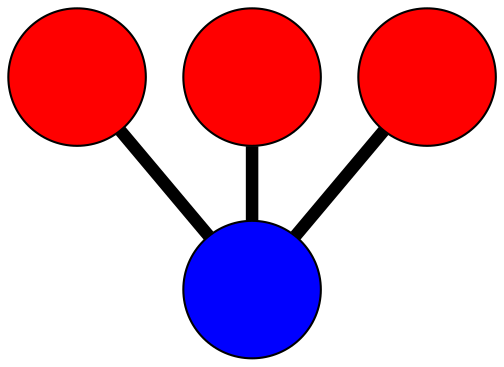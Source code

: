 graph G {
	graph [bb="-93.848,-106.89,127.58,122.76",
		overlap=false,
		sep=0.0,
		splines=true
	];
	node [color=black,
		fixedsize=true,
		fontname="Latin Modern Math",
		fontsize=42,
		height=.92,
		label="\N",
		penwidth=1,
		shape=circle,
		width=.92
	];
	edge [color=black,
		penwidth=6,
		style=bold
	];
	0	 [fillcolor=red,
		height=0.91667,
		label="",
		pos="-60.848,-73.89",
		style=filled,
		width=0.91667];
	3	 [fillcolor=blue,
		height=0.91667,
		label="",
		pos="0.095897,0.11719",
		style=filled,
		width=0.91667];
	0 -- 3	 [pos="-39.533,-48.006 -33.492,-40.67 -26.921,-32.691 -20.899,-25.378"];
	1	 [fillcolor=red,
		height=0.91667,
		label="",
		pos="-33.833,89.76",
		style=filled,
		width=0.91667];
	1 -- 3	 [pos="-22.062,58.659 -18.693,49.759 -15.022,40.06 -11.655,31.163"];
	2	 [fillcolor=red,
		height=0.91667,
		label="",
		pos="94.585,-15.987",
		style=filled,
		width=0.91667];
	2 -- 3	 [pos="61.802,-10.4 52.421,-8.801 42.198,-7.0586 32.82,-5.4603"];
}
